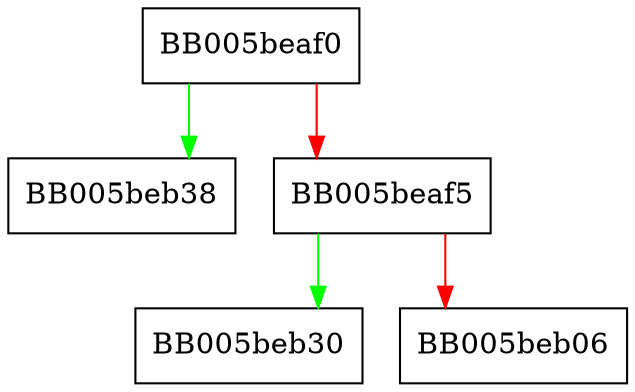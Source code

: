 digraph EVP_CIPHER_CTX_settable_params {
  node [shape="box"];
  graph [splines=ortho];
  BB005beaf0 -> BB005beb38 [color="green"];
  BB005beaf0 -> BB005beaf5 [color="red"];
  BB005beaf5 -> BB005beb30 [color="green"];
  BB005beaf5 -> BB005beb06 [color="red"];
}